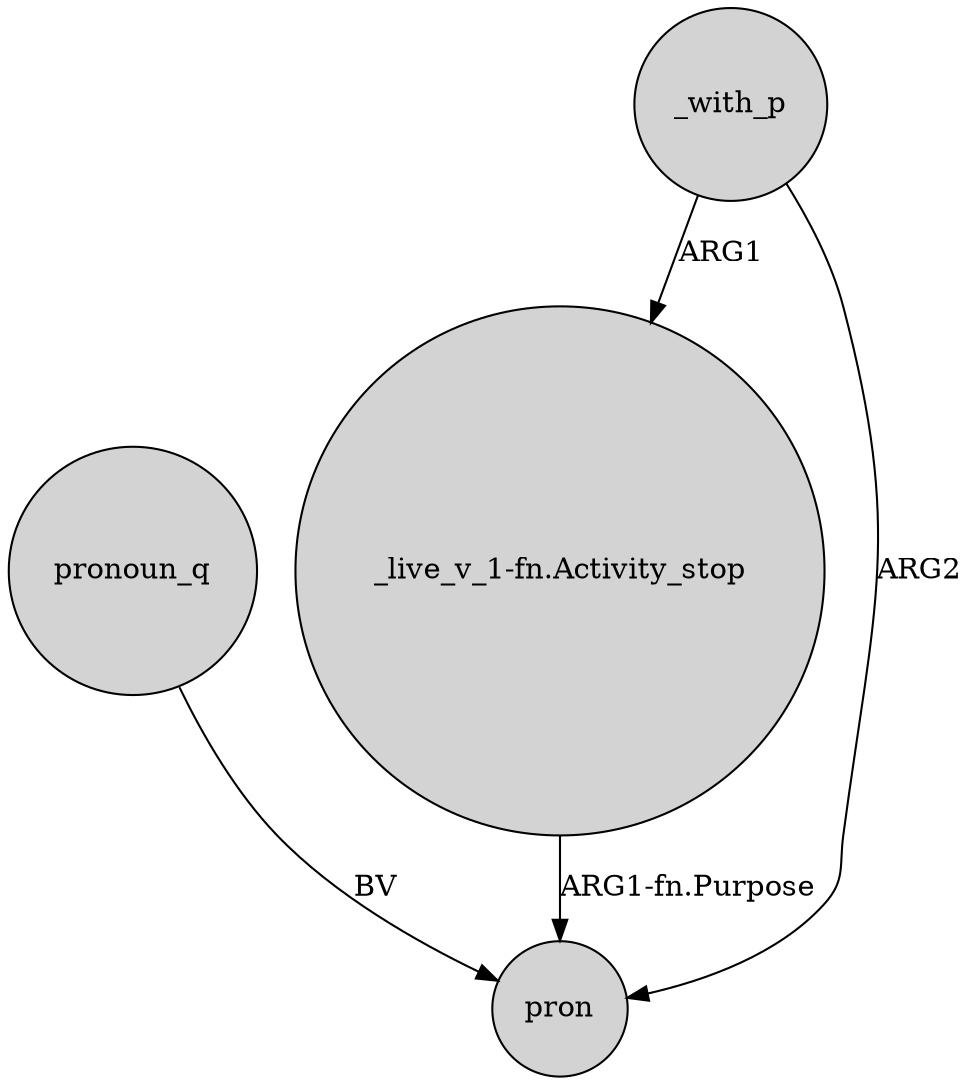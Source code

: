 digraph {
	node [shape=circle style=filled]
	"_live_v_1-fn.Activity_stop" -> pron [label="ARG1-fn.Purpose"]
	pronoun_q -> pron [label=BV]
	_with_p -> "_live_v_1-fn.Activity_stop" [label=ARG1]
	_with_p -> pron [label=ARG2]
}
